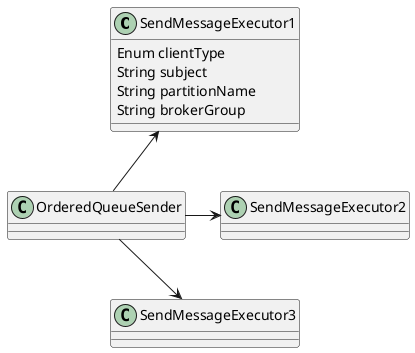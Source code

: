 @startuml

class SendMessageExecutor1 {
    Enum clientType
    String subject
    String partitionName
    String brokerGroup
}

class SendMessageExecutor2 {
}

class SendMessageExecutor3 {
}

OrderedQueueSender -up-> SendMessageExecutor1
OrderedQueueSender -right-> SendMessageExecutor2
OrderedQueueSender -right-> SendMessageExecutor3

SendMessageExecutor1 -[hidden]down-> SendMessageExecutor2
SendMessageExecutor2 -[hidden]down-> SendMessageExecutor3

@enduml